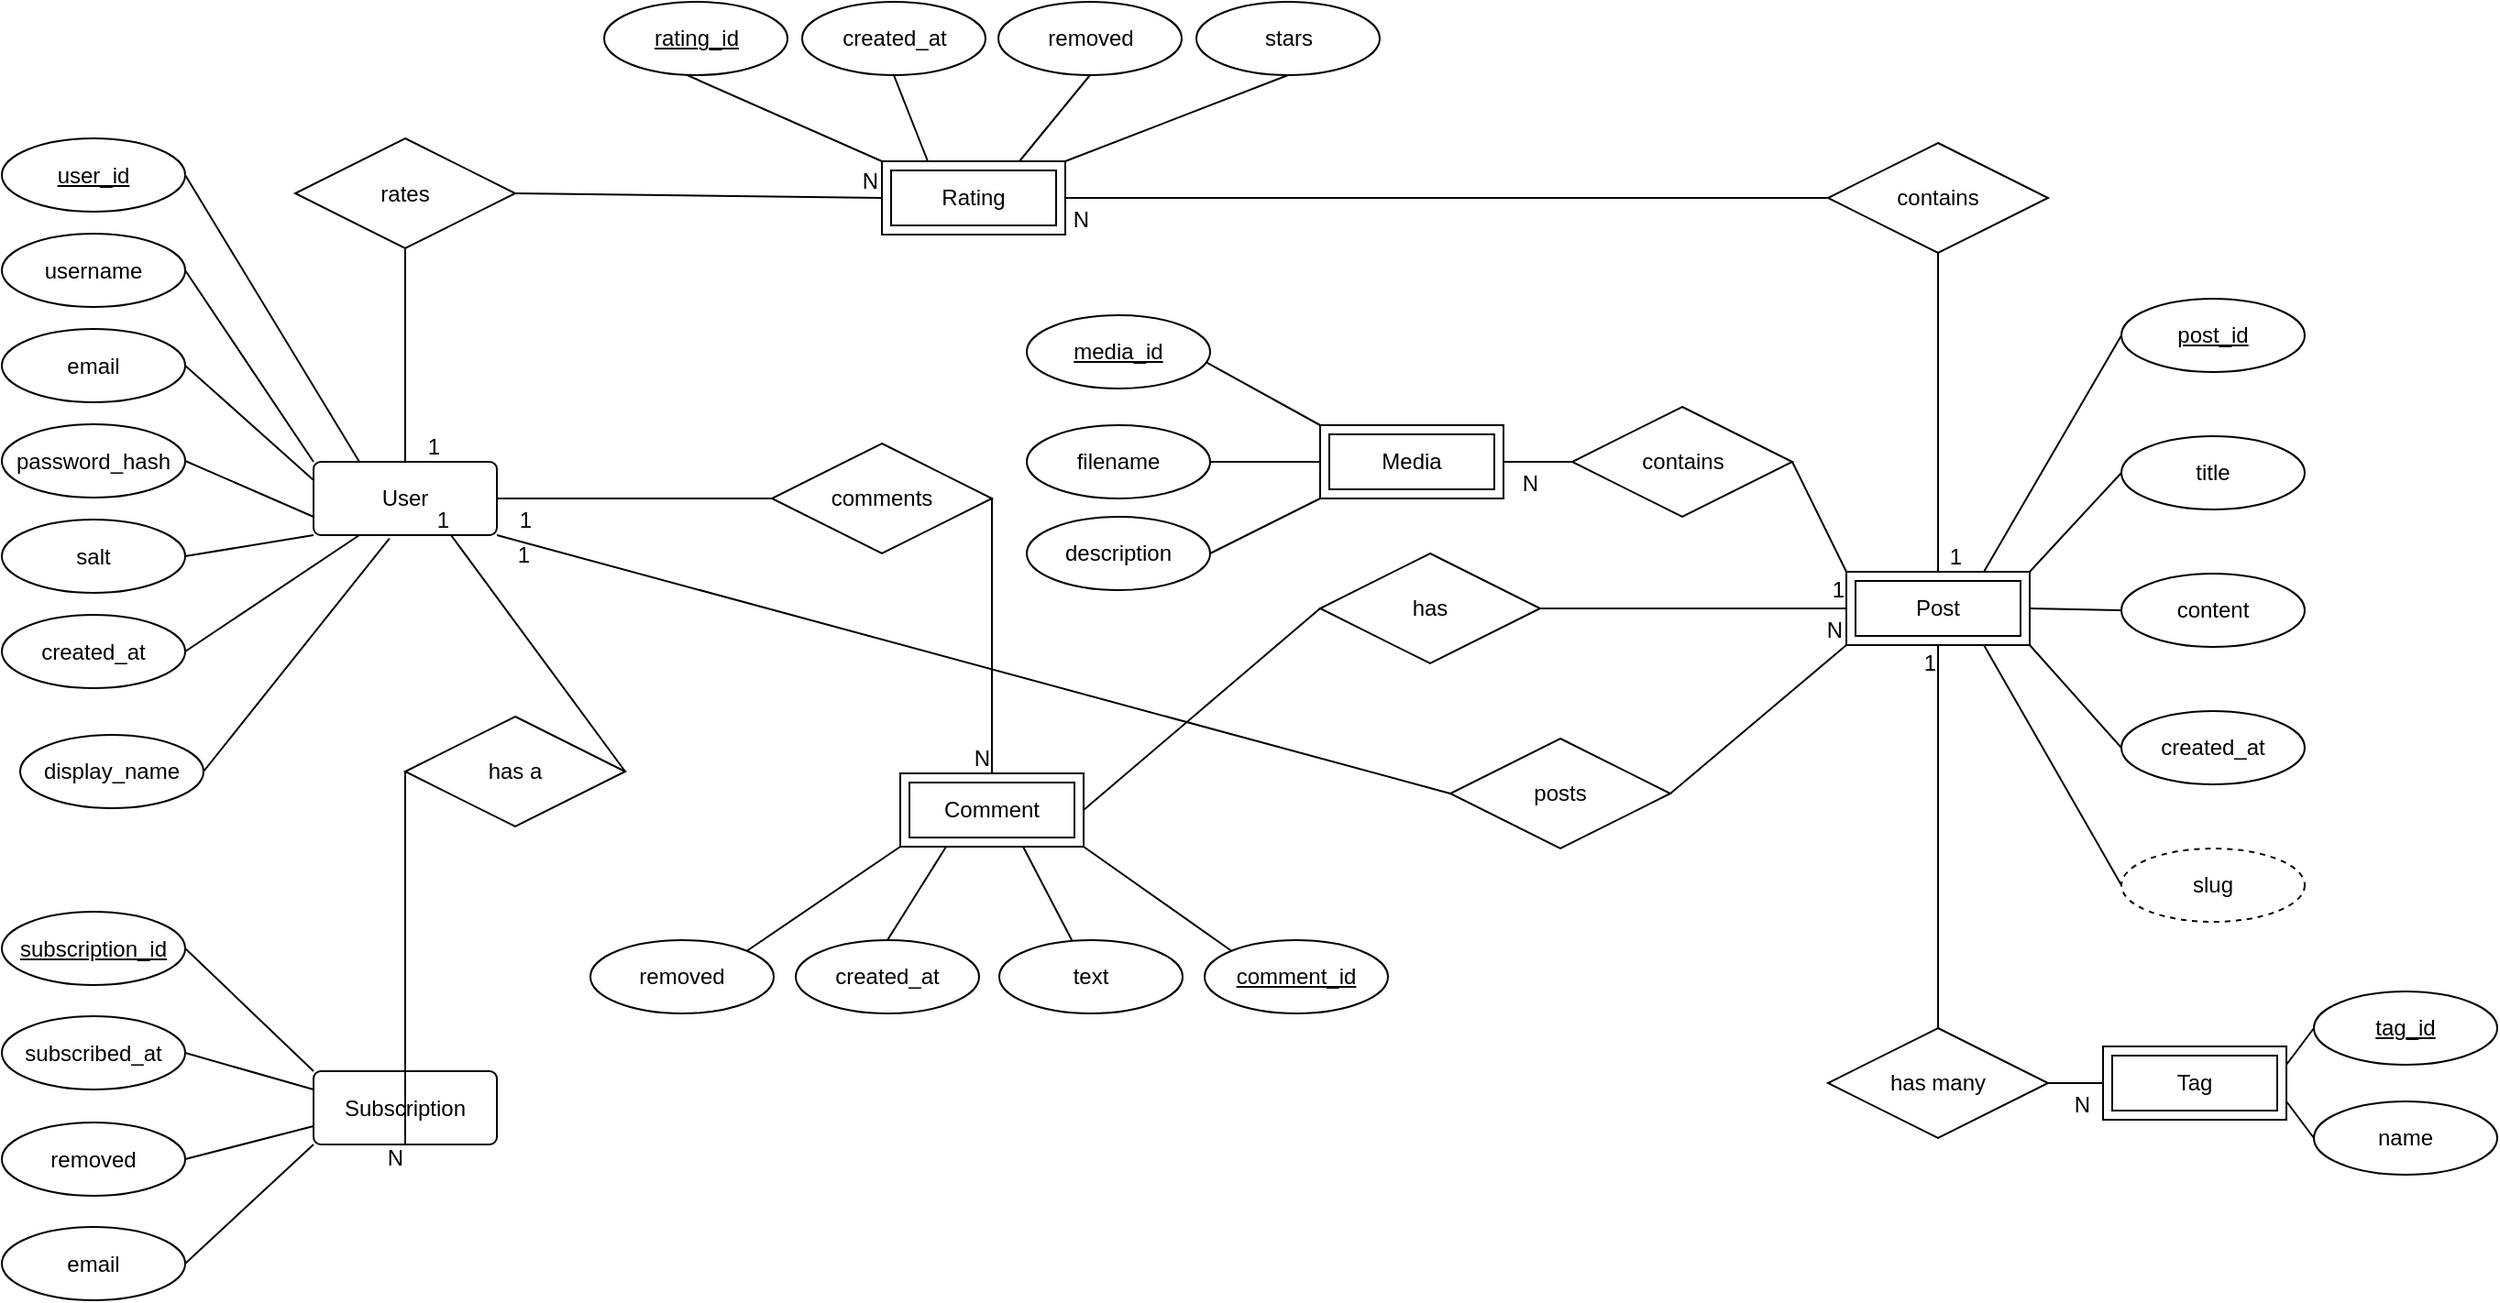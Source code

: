 <mxfile version="22.1.5" type="github">
  <diagram id="R2lEEEUBdFMjLlhIrx00" name="Page-1">
    <mxGraphModel dx="1128" dy="2046" grid="1" gridSize="10" guides="1" tooltips="1" connect="1" arrows="1" fold="1" page="1" pageScale="1" pageWidth="850" pageHeight="1100" math="0" shadow="0" extFonts="Permanent Marker^https://fonts.googleapis.com/css?family=Permanent+Marker">
      <root>
        <mxCell id="0" />
        <mxCell id="1" parent="0" />
        <mxCell id="sRpCe-yu5LOxPwtg6V8U-10" value="username" style="ellipse;whiteSpace=wrap;html=1;align=center;" parent="1" vertex="1">
          <mxGeometry x="70" y="-863.5" width="100" height="40" as="geometry" />
        </mxCell>
        <mxCell id="sRpCe-yu5LOxPwtg6V8U-11" value="email" style="ellipse;whiteSpace=wrap;html=1;align=center;" parent="1" vertex="1">
          <mxGeometry x="70" y="-811.5" width="100" height="40" as="geometry" />
        </mxCell>
        <mxCell id="sRpCe-yu5LOxPwtg6V8U-12" value="password_hash" style="ellipse;whiteSpace=wrap;html=1;align=center;" parent="1" vertex="1">
          <mxGeometry x="70" y="-759.5" width="100" height="40" as="geometry" />
        </mxCell>
        <mxCell id="sRpCe-yu5LOxPwtg6V8U-13" value="salt" style="ellipse;whiteSpace=wrap;html=1;align=center;" parent="1" vertex="1">
          <mxGeometry x="70" y="-707.5" width="100" height="40" as="geometry" />
        </mxCell>
        <mxCell id="sRpCe-yu5LOxPwtg6V8U-14" value="created_at" style="ellipse;whiteSpace=wrap;html=1;align=center;" parent="1" vertex="1">
          <mxGeometry x="70" y="-655.5" width="100" height="40" as="geometry" />
        </mxCell>
        <mxCell id="sRpCe-yu5LOxPwtg6V8U-31" value="removed" style="ellipse;whiteSpace=wrap;html=1;align=center;direction=west;" parent="1" vertex="1">
          <mxGeometry x="613.5" y="-990" width="100" height="40" as="geometry" />
        </mxCell>
        <mxCell id="sRpCe-yu5LOxPwtg6V8U-33" value="User" style="rounded=1;arcSize=10;whiteSpace=wrap;html=1;align=center;" parent="1" vertex="1">
          <mxGeometry x="240" y="-739" width="100" height="40" as="geometry" />
        </mxCell>
        <mxCell id="sRpCe-yu5LOxPwtg6V8U-36" value="Rating" style="shape=ext;margin=3;double=1;whiteSpace=wrap;html=1;align=center;" parent="1" vertex="1">
          <mxGeometry x="550" y="-903" width="100" height="40" as="geometry" />
        </mxCell>
        <mxCell id="sRpCe-yu5LOxPwtg6V8U-37" value="Comment" style="shape=ext;margin=3;double=1;whiteSpace=wrap;html=1;align=center;" parent="1" vertex="1">
          <mxGeometry x="560" y="-569" width="100" height="40" as="geometry" />
        </mxCell>
        <mxCell id="QnJ6NagRt4sesBqJA9xz-1" value="user_id" style="ellipse;whiteSpace=wrap;html=1;align=center;fontStyle=4;" parent="1" vertex="1">
          <mxGeometry x="70" y="-915.5" width="100" height="40" as="geometry" />
        </mxCell>
        <mxCell id="mff1o37WmtUaHKgcCLol-2" value="Media" style="shape=ext;margin=3;double=1;whiteSpace=wrap;html=1;align=center;" parent="1" vertex="1">
          <mxGeometry x="789" y="-759" width="100" height="40" as="geometry" />
        </mxCell>
        <mxCell id="QnJ6NagRt4sesBqJA9xz-2" value="created_at" style="ellipse;whiteSpace=wrap;html=1;align=center;" parent="1" vertex="1">
          <mxGeometry x="506.5" y="-990" width="100" height="40" as="geometry" />
        </mxCell>
        <mxCell id="QnJ6NagRt4sesBqJA9xz-3" value="" style="endArrow=none;html=1;rounded=0;exitX=0;exitY=0;exitDx=0;exitDy=0;entryX=0;entryY=0.5;entryDx=0;entryDy=0;" parent="1" source="sRpCe-yu5LOxPwtg6V8U-36" target="bmVID7-l883A8fnjupgu-24" edge="1">
          <mxGeometry relative="1" as="geometry">
            <mxPoint x="680" y="-764" as="sourcePoint" />
            <mxPoint x="690" y="-935" as="targetPoint" />
          </mxGeometry>
        </mxCell>
        <mxCell id="QnJ6NagRt4sesBqJA9xz-4" value="" style="endArrow=none;html=1;rounded=0;entryX=0.5;entryY=1;entryDx=0;entryDy=0;exitX=0.25;exitY=0;exitDx=0;exitDy=0;" parent="1" source="sRpCe-yu5LOxPwtg6V8U-36" target="QnJ6NagRt4sesBqJA9xz-2" edge="1">
          <mxGeometry relative="1" as="geometry">
            <mxPoint x="670" y="-884" as="sourcePoint" />
            <mxPoint x="700" y="-925" as="targetPoint" />
          </mxGeometry>
        </mxCell>
        <mxCell id="QnJ6NagRt4sesBqJA9xz-5" value="" style="endArrow=none;html=1;rounded=0;exitX=0.75;exitY=0;exitDx=0;exitDy=0;entryX=0.5;entryY=0;entryDx=0;entryDy=0;" parent="1" source="sRpCe-yu5LOxPwtg6V8U-36" target="sRpCe-yu5LOxPwtg6V8U-31" edge="1">
          <mxGeometry relative="1" as="geometry">
            <mxPoint x="670" y="-883" as="sourcePoint" />
            <mxPoint x="710" y="-915" as="targetPoint" />
          </mxGeometry>
        </mxCell>
        <mxCell id="QnJ6NagRt4sesBqJA9xz-6" value="text" style="ellipse;whiteSpace=wrap;html=1;align=center;" parent="1" vertex="1">
          <mxGeometry x="614" y="-478" width="100" height="40" as="geometry" />
        </mxCell>
        <mxCell id="QnJ6NagRt4sesBqJA9xz-7" value="created_at" style="ellipse;whiteSpace=wrap;html=1;align=center;" parent="1" vertex="1">
          <mxGeometry x="503" y="-478" width="100" height="40" as="geometry" />
        </mxCell>
        <mxCell id="QnJ6NagRt4sesBqJA9xz-8" value="" style="endArrow=none;html=1;rounded=0;entryX=0.5;entryY=0;entryDx=0;entryDy=0;exitX=0.25;exitY=1;exitDx=0;exitDy=0;" parent="1" source="sRpCe-yu5LOxPwtg6V8U-37" target="QnJ6NagRt4sesBqJA9xz-7" edge="1">
          <mxGeometry relative="1" as="geometry">
            <mxPoint x="590" y="-535" as="sourcePoint" />
            <mxPoint x="960" y="-792" as="targetPoint" />
          </mxGeometry>
        </mxCell>
        <mxCell id="QnJ6NagRt4sesBqJA9xz-9" value="" style="endArrow=none;html=1;rounded=0;exitX=0.67;exitY=1;exitDx=0;exitDy=0;exitPerimeter=0;" parent="1" source="sRpCe-yu5LOxPwtg6V8U-37" target="QnJ6NagRt4sesBqJA9xz-6" edge="1">
          <mxGeometry relative="1" as="geometry">
            <mxPoint x="630" y="-515" as="sourcePoint" />
            <mxPoint x="820" y="-635" as="targetPoint" />
          </mxGeometry>
        </mxCell>
        <mxCell id="QnJ6NagRt4sesBqJA9xz-11" value="" style="endArrow=none;html=1;rounded=0;exitX=1;exitY=0.5;exitDx=0;exitDy=0;entryX=0.25;entryY=0;entryDx=0;entryDy=0;" parent="1" source="QnJ6NagRt4sesBqJA9xz-1" target="sRpCe-yu5LOxPwtg6V8U-33" edge="1">
          <mxGeometry relative="1" as="geometry">
            <mxPoint x="460" y="-709" as="sourcePoint" />
            <mxPoint x="620" y="-709" as="targetPoint" />
          </mxGeometry>
        </mxCell>
        <mxCell id="mff1o37WmtUaHKgcCLol-12" value="Tag" style="shape=ext;margin=3;double=1;whiteSpace=wrap;html=1;align=center;" parent="1" vertex="1">
          <mxGeometry x="1216" y="-420" width="100" height="40" as="geometry" />
        </mxCell>
        <mxCell id="QnJ6NagRt4sesBqJA9xz-12" value="" style="endArrow=none;html=1;rounded=0;exitX=1;exitY=0.5;exitDx=0;exitDy=0;entryX=0;entryY=1;entryDx=0;entryDy=0;" parent="1" source="sRpCe-yu5LOxPwtg6V8U-13" target="sRpCe-yu5LOxPwtg6V8U-33" edge="1">
          <mxGeometry relative="1" as="geometry">
            <mxPoint x="180" y="-839" as="sourcePoint" />
            <mxPoint x="290" y="-729" as="targetPoint" />
          </mxGeometry>
        </mxCell>
        <mxCell id="QnJ6NagRt4sesBqJA9xz-13" value="" style="endArrow=none;html=1;rounded=0;exitX=1;exitY=0.5;exitDx=0;exitDy=0;entryX=0;entryY=0.75;entryDx=0;entryDy=0;" parent="1" source="sRpCe-yu5LOxPwtg6V8U-12" target="sRpCe-yu5LOxPwtg6V8U-33" edge="1">
          <mxGeometry relative="1" as="geometry">
            <mxPoint x="190" y="-829" as="sourcePoint" />
            <mxPoint x="300" y="-719" as="targetPoint" />
          </mxGeometry>
        </mxCell>
        <mxCell id="QnJ6NagRt4sesBqJA9xz-14" value="" style="endArrow=none;html=1;rounded=0;exitX=1;exitY=0.5;exitDx=0;exitDy=0;entryX=0;entryY=0.25;entryDx=0;entryDy=0;" parent="1" source="sRpCe-yu5LOxPwtg6V8U-11" target="sRpCe-yu5LOxPwtg6V8U-33" edge="1">
          <mxGeometry relative="1" as="geometry">
            <mxPoint x="200" y="-819" as="sourcePoint" />
            <mxPoint x="310" y="-709" as="targetPoint" />
          </mxGeometry>
        </mxCell>
        <mxCell id="QnJ6NagRt4sesBqJA9xz-15" value="" style="endArrow=none;html=1;rounded=0;exitX=1;exitY=0.5;exitDx=0;exitDy=0;entryX=0;entryY=0;entryDx=0;entryDy=0;" parent="1" source="sRpCe-yu5LOxPwtg6V8U-10" target="sRpCe-yu5LOxPwtg6V8U-33" edge="1">
          <mxGeometry relative="1" as="geometry">
            <mxPoint x="210" y="-809" as="sourcePoint" />
            <mxPoint x="320" y="-699" as="targetPoint" />
          </mxGeometry>
        </mxCell>
        <mxCell id="QnJ6NagRt4sesBqJA9xz-16" value="" style="endArrow=none;html=1;rounded=0;exitX=1;exitY=0.5;exitDx=0;exitDy=0;entryX=0.25;entryY=1;entryDx=0;entryDy=0;" parent="1" source="sRpCe-yu5LOxPwtg6V8U-14" target="sRpCe-yu5LOxPwtg6V8U-33" edge="1">
          <mxGeometry relative="1" as="geometry">
            <mxPoint x="180" y="-631" as="sourcePoint" />
            <mxPoint x="265" y="-689" as="targetPoint" />
          </mxGeometry>
        </mxCell>
        <mxCell id="VMuPDI3IVHIFIsVgMCY_-20" value="" style="endArrow=none;html=1;rounded=0;entryX=0;entryY=0;entryDx=0;entryDy=0;exitX=1;exitY=1;exitDx=0;exitDy=0;" parent="1" source="sRpCe-yu5LOxPwtg6V8U-37" target="bmVID7-l883A8fnjupgu-25" edge="1">
          <mxGeometry relative="1" as="geometry">
            <mxPoint x="430" y="-393" as="sourcePoint" />
            <mxPoint x="810" y="-763" as="targetPoint" />
          </mxGeometry>
        </mxCell>
        <mxCell id="QnJ6NagRt4sesBqJA9xz-17" value="removed" style="ellipse;whiteSpace=wrap;html=1;align=center;" parent="1" vertex="1">
          <mxGeometry x="391" y="-478" width="100" height="40" as="geometry" />
        </mxCell>
        <mxCell id="QnJ6NagRt4sesBqJA9xz-18" value="" style="endArrow=none;html=1;rounded=0;entryX=1;entryY=0;entryDx=0;entryDy=0;exitX=0;exitY=1;exitDx=0;exitDy=0;" parent="1" source="sRpCe-yu5LOxPwtg6V8U-37" target="QnJ6NagRt4sesBqJA9xz-17" edge="1">
          <mxGeometry relative="1" as="geometry">
            <mxPoint x="755" y="-737" as="sourcePoint" />
            <mxPoint x="820" y="-808" as="targetPoint" />
          </mxGeometry>
        </mxCell>
        <mxCell id="4q2gUeuJEuAFipxijDYp-1" value="Post" style="shape=ext;margin=3;double=1;whiteSpace=wrap;html=1;align=center;" parent="1" vertex="1">
          <mxGeometry x="1076" y="-679" width="100" height="40" as="geometry" />
        </mxCell>
        <mxCell id="4q2gUeuJEuAFipxijDYp-2" value="created_at" style="ellipse;whiteSpace=wrap;html=1;align=center;" parent="1" vertex="1">
          <mxGeometry x="1226" y="-603" width="100" height="40" as="geometry" />
        </mxCell>
        <mxCell id="4q2gUeuJEuAFipxijDYp-4" value="content" style="ellipse;whiteSpace=wrap;html=1;align=center;" parent="1" vertex="1">
          <mxGeometry x="1226" y="-678" width="100" height="40" as="geometry" />
        </mxCell>
        <mxCell id="4q2gUeuJEuAFipxijDYp-5" value="title" style="ellipse;whiteSpace=wrap;html=1;align=center;" parent="1" vertex="1">
          <mxGeometry x="1226" y="-753" width="100" height="40" as="geometry" />
        </mxCell>
        <mxCell id="4q2gUeuJEuAFipxijDYp-7" value="" style="endArrow=none;html=1;rounded=0;entryX=0;entryY=0.5;entryDx=0;entryDy=0;exitX=1;exitY=1;exitDx=0;exitDy=0;" parent="1" source="4q2gUeuJEuAFipxijDYp-1" target="4q2gUeuJEuAFipxijDYp-2" edge="1">
          <mxGeometry relative="1" as="geometry">
            <mxPoint x="1146" y="-633" as="sourcePoint" />
            <mxPoint x="1046" y="-733" as="targetPoint" />
          </mxGeometry>
        </mxCell>
        <mxCell id="4q2gUeuJEuAFipxijDYp-9" value="" style="endArrow=none;html=1;rounded=0;entryX=0;entryY=0.5;entryDx=0;entryDy=0;exitX=1;exitY=0.5;exitDx=0;exitDy=0;" parent="1" source="4q2gUeuJEuAFipxijDYp-1" target="4q2gUeuJEuAFipxijDYp-4" edge="1">
          <mxGeometry relative="1" as="geometry">
            <mxPoint x="906" y="-713" as="sourcePoint" />
            <mxPoint x="1066" y="-713" as="targetPoint" />
          </mxGeometry>
        </mxCell>
        <mxCell id="4q2gUeuJEuAFipxijDYp-10" value="" style="endArrow=none;html=1;rounded=0;entryX=0;entryY=0.5;entryDx=0;entryDy=0;exitX=1;exitY=0;exitDx=0;exitDy=0;" parent="1" source="4q2gUeuJEuAFipxijDYp-1" target="4q2gUeuJEuAFipxijDYp-5" edge="1">
          <mxGeometry relative="1" as="geometry">
            <mxPoint x="916" y="-703" as="sourcePoint" />
            <mxPoint x="1076" y="-703" as="targetPoint" />
          </mxGeometry>
        </mxCell>
        <mxCell id="4q2gUeuJEuAFipxijDYp-11" value="" style="endArrow=none;html=1;rounded=0;entryX=0;entryY=0.5;entryDx=0;entryDy=0;exitX=0.75;exitY=0;exitDx=0;exitDy=0;" parent="1" source="4q2gUeuJEuAFipxijDYp-1" target="hD2R6FieleQ0oBK1p6Dk-5" edge="1">
          <mxGeometry relative="1" as="geometry">
            <mxPoint x="926" y="-693" as="sourcePoint" />
            <mxPoint x="1215" y="-785" as="targetPoint" />
          </mxGeometry>
        </mxCell>
        <mxCell id="QnJ6NagRt4sesBqJA9xz-19" value="subscribed_at" style="ellipse;whiteSpace=wrap;html=1;align=center;" parent="1" vertex="1">
          <mxGeometry x="70" y="-436.5" width="100" height="40" as="geometry" />
        </mxCell>
        <mxCell id="QnJ6NagRt4sesBqJA9xz-20" value="removed" style="ellipse;whiteSpace=wrap;html=1;align=center;" parent="1" vertex="1">
          <mxGeometry x="70" y="-378.5" width="100" height="40" as="geometry" />
        </mxCell>
        <mxCell id="QnJ6NagRt4sesBqJA9xz-24" value="Subscription" style="rounded=1;arcSize=10;whiteSpace=wrap;html=1;align=center;" parent="1" vertex="1">
          <mxGeometry x="240" y="-406.5" width="100" height="40" as="geometry" />
        </mxCell>
        <mxCell id="QnJ6NagRt4sesBqJA9xz-25" value="subscription_id" style="ellipse;whiteSpace=wrap;html=1;align=center;fontStyle=4;" parent="1" vertex="1">
          <mxGeometry x="70" y="-493.5" width="100" height="40" as="geometry" />
        </mxCell>
        <mxCell id="QnJ6NagRt4sesBqJA9xz-26" value="" style="endArrow=none;html=1;rounded=0;exitX=1;exitY=0.5;exitDx=0;exitDy=0;entryX=0;entryY=0;entryDx=0;entryDy=0;" parent="1" source="QnJ6NagRt4sesBqJA9xz-25" target="QnJ6NagRt4sesBqJA9xz-24" edge="1">
          <mxGeometry relative="1" as="geometry">
            <mxPoint x="460" y="-383.5" as="sourcePoint" />
            <mxPoint x="620" y="-383.5" as="targetPoint" />
          </mxGeometry>
        </mxCell>
        <mxCell id="QnJ6NagRt4sesBqJA9xz-29" value="" style="endArrow=none;html=1;rounded=0;exitX=1;exitY=0.5;exitDx=0;exitDy=0;entryX=0;entryY=0.75;entryDx=0;entryDy=0;" parent="1" source="QnJ6NagRt4sesBqJA9xz-20" target="QnJ6NagRt4sesBqJA9xz-24" edge="1">
          <mxGeometry relative="1" as="geometry">
            <mxPoint x="200" y="-493.5" as="sourcePoint" />
            <mxPoint x="310" y="-383.5" as="targetPoint" />
          </mxGeometry>
        </mxCell>
        <mxCell id="QnJ6NagRt4sesBqJA9xz-30" value="" style="endArrow=none;html=1;rounded=0;exitX=1;exitY=0.5;exitDx=0;exitDy=0;entryX=0;entryY=0.25;entryDx=0;entryDy=0;" parent="1" source="QnJ6NagRt4sesBqJA9xz-19" target="QnJ6NagRt4sesBqJA9xz-24" edge="1">
          <mxGeometry relative="1" as="geometry">
            <mxPoint x="210" y="-483.5" as="sourcePoint" />
            <mxPoint x="320" y="-373.5" as="targetPoint" />
          </mxGeometry>
        </mxCell>
        <mxCell id="bmVID7-l883A8fnjupgu-1" value="description" style="ellipse;whiteSpace=wrap;html=1;align=center;" parent="1" vertex="1">
          <mxGeometry x="629" y="-709" width="100" height="40" as="geometry" />
        </mxCell>
        <mxCell id="bmVID7-l883A8fnjupgu-2" value="filename" style="ellipse;whiteSpace=wrap;html=1;align=center;" parent="1" vertex="1">
          <mxGeometry x="629" y="-759" width="100" height="40" as="geometry" />
        </mxCell>
        <mxCell id="bmVID7-l883A8fnjupgu-4" value="" style="endArrow=none;html=1;rounded=0;entryX=0;entryY=0;entryDx=0;entryDy=0;exitX=0.961;exitY=0.368;exitDx=0;exitDy=0;exitPerimeter=0;" parent="1" target="mff1o37WmtUaHKgcCLol-2" edge="1">
          <mxGeometry relative="1" as="geometry">
            <mxPoint x="725.1" y="-794.28" as="sourcePoint" />
            <mxPoint x="789" y="-819" as="targetPoint" />
          </mxGeometry>
        </mxCell>
        <mxCell id="bmVID7-l883A8fnjupgu-5" value="" style="endArrow=none;html=1;rounded=0;exitX=1;exitY=0.5;exitDx=0;exitDy=0;entryX=0;entryY=0.5;entryDx=0;entryDy=0;" parent="1" source="bmVID7-l883A8fnjupgu-2" target="mff1o37WmtUaHKgcCLol-2" edge="1">
          <mxGeometry relative="1" as="geometry">
            <mxPoint x="749" y="-867" as="sourcePoint" />
            <mxPoint x="809" y="-899" as="targetPoint" />
          </mxGeometry>
        </mxCell>
        <mxCell id="bmVID7-l883A8fnjupgu-6" value="" style="endArrow=none;html=1;rounded=0;exitX=1;exitY=0.5;exitDx=0;exitDy=0;entryX=0;entryY=1;entryDx=0;entryDy=0;" parent="1" source="bmVID7-l883A8fnjupgu-1" target="mff1o37WmtUaHKgcCLol-2" edge="1">
          <mxGeometry relative="1" as="geometry">
            <mxPoint x="759" y="-857" as="sourcePoint" />
            <mxPoint x="819" y="-889" as="targetPoint" />
          </mxGeometry>
        </mxCell>
        <mxCell id="bmVID7-l883A8fnjupgu-7" value="name" style="ellipse;whiteSpace=wrap;html=1;align=center;" parent="1" vertex="1">
          <mxGeometry x="1331" y="-390" width="100" height="40" as="geometry" />
        </mxCell>
        <mxCell id="bmVID7-l883A8fnjupgu-11" value="" style="endArrow=none;html=1;rounded=0;exitX=0;exitY=0.5;exitDx=0;exitDy=0;entryX=1;entryY=0.25;entryDx=0;entryDy=0;" parent="1" source="kRNr1e6ObC9EewDBke9c-3" target="mff1o37WmtUaHKgcCLol-12" edge="1">
          <mxGeometry relative="1" as="geometry">
            <mxPoint x="876.0" y="-430" as="sourcePoint" />
            <mxPoint x="1226" y="-440" as="targetPoint" />
          </mxGeometry>
        </mxCell>
        <mxCell id="bmVID7-l883A8fnjupgu-12" value="" style="endArrow=none;html=1;rounded=0;exitX=0;exitY=0.5;exitDx=0;exitDy=0;entryX=1;entryY=0.75;entryDx=0;entryDy=0;" parent="1" source="bmVID7-l883A8fnjupgu-7" target="mff1o37WmtUaHKgcCLol-12" edge="1">
          <mxGeometry relative="1" as="geometry">
            <mxPoint x="886" y="-420" as="sourcePoint" />
            <mxPoint x="946" y="-410" as="targetPoint" />
          </mxGeometry>
        </mxCell>
        <mxCell id="bmVID7-l883A8fnjupgu-13" value="email" style="ellipse;whiteSpace=wrap;html=1;align=center;" parent="1" vertex="1">
          <mxGeometry x="70" y="-321.5" width="100" height="40" as="geometry" />
        </mxCell>
        <mxCell id="bmVID7-l883A8fnjupgu-17" value="" style="endArrow=none;html=1;rounded=0;exitX=1;exitY=0.5;exitDx=0;exitDy=0;entryX=0;entryY=1;entryDx=0;entryDy=0;" parent="1" source="bmVID7-l883A8fnjupgu-13" target="QnJ6NagRt4sesBqJA9xz-24" edge="1">
          <mxGeometry relative="1" as="geometry">
            <mxPoint x="360" y="-413.5" as="sourcePoint" />
            <mxPoint x="520" y="-413.5" as="targetPoint" />
          </mxGeometry>
        </mxCell>
        <mxCell id="hD2R6FieleQ0oBK1p6Dk-4" value="" style="endArrow=none;html=1;rounded=0;entryX=0;entryY=0.5;entryDx=0;entryDy=0;exitX=0.75;exitY=1;exitDx=0;exitDy=0;" parent="1" source="4q2gUeuJEuAFipxijDYp-1" target="03DKpXiQSp9vVliFnkjt-1" edge="1">
          <mxGeometry relative="1" as="geometry">
            <mxPoint x="1006" y="-543" as="sourcePoint" />
            <mxPoint x="1226" y="-533" as="targetPoint" />
          </mxGeometry>
        </mxCell>
        <mxCell id="hD2R6FieleQ0oBK1p6Dk-5" value="post_id" style="ellipse;whiteSpace=wrap;html=1;align=center;fontStyle=4;" parent="1" vertex="1">
          <mxGeometry x="1226" y="-828" width="100" height="40" as="geometry" />
        </mxCell>
        <mxCell id="kRNr1e6ObC9EewDBke9c-3" value="tag_id" style="ellipse;whiteSpace=wrap;html=1;align=center;fontStyle=4;" parent="1" vertex="1">
          <mxGeometry x="1331" y="-450" width="100" height="40" as="geometry" />
        </mxCell>
        <mxCell id="kRNr1e6ObC9EewDBke9c-4" value="media_id" style="ellipse;whiteSpace=wrap;html=1;align=center;fontStyle=4;" parent="1" vertex="1">
          <mxGeometry x="629" y="-819" width="100" height="40" as="geometry" />
        </mxCell>
        <mxCell id="bmVID7-l883A8fnjupgu-24" value="rating_id" style="ellipse;whiteSpace=wrap;html=1;align=center;fontStyle=4;" parent="1" vertex="1">
          <mxGeometry x="398.5" y="-990" width="100" height="40" as="geometry" />
        </mxCell>
        <mxCell id="bmVID7-l883A8fnjupgu-25" value="comment_id" style="ellipse;whiteSpace=wrap;html=1;align=center;fontStyle=4;" parent="1" vertex="1">
          <mxGeometry x="726" y="-478" width="100" height="40" as="geometry" />
        </mxCell>
        <mxCell id="bmVID7-l883A8fnjupgu-26" value="display_name" style="ellipse;whiteSpace=wrap;html=1;align=center;" parent="1" vertex="1">
          <mxGeometry x="80" y="-590" width="100" height="40" as="geometry" />
        </mxCell>
        <mxCell id="bmVID7-l883A8fnjupgu-29" value="" style="endArrow=none;html=1;rounded=0;exitX=0.414;exitY=1.045;exitDx=0;exitDy=0;entryX=1;entryY=0.5;entryDx=0;entryDy=0;exitPerimeter=0;" parent="1" source="sRpCe-yu5LOxPwtg6V8U-33" target="bmVID7-l883A8fnjupgu-26" edge="1">
          <mxGeometry relative="1" as="geometry">
            <mxPoint x="280" y="-699" as="sourcePoint" />
            <mxPoint x="240" y="-637" as="targetPoint" />
          </mxGeometry>
        </mxCell>
        <mxCell id="03DKpXiQSp9vVliFnkjt-1" value="slug" style="ellipse;whiteSpace=wrap;html=1;align=center;dashed=1;" parent="1" vertex="1">
          <mxGeometry x="1226" y="-528" width="100" height="40" as="geometry" />
        </mxCell>
        <mxCell id="W5paxhq5638L1sKTqAls-3" value="has a" style="shape=rhombus;perimeter=rhombusPerimeter;whiteSpace=wrap;html=1;align=center;" parent="1" vertex="1">
          <mxGeometry x="290" y="-600" width="120" height="60" as="geometry" />
        </mxCell>
        <mxCell id="l12H3DGH5kDHEvLbmHJn-1" value="stars" style="ellipse;whiteSpace=wrap;html=1;align=center;direction=west;" parent="1" vertex="1">
          <mxGeometry x="721.5" y="-990" width="100" height="40" as="geometry" />
        </mxCell>
        <mxCell id="l12H3DGH5kDHEvLbmHJn-2" value="" style="endArrow=none;html=1;rounded=0;exitX=1;exitY=0;exitDx=0;exitDy=0;entryX=0.5;entryY=0;entryDx=0;entryDy=0;" parent="1" source="sRpCe-yu5LOxPwtg6V8U-36" target="l12H3DGH5kDHEvLbmHJn-1" edge="1">
          <mxGeometry relative="1" as="geometry">
            <mxPoint x="660" y="-863" as="sourcePoint" />
            <mxPoint x="700" y="-850" as="targetPoint" />
          </mxGeometry>
        </mxCell>
        <mxCell id="l12H3DGH5kDHEvLbmHJn-3" value="rates" style="shape=rhombus;perimeter=rhombusPerimeter;whiteSpace=wrap;html=1;align=center;" parent="1" vertex="1">
          <mxGeometry x="230" y="-915.5" width="120" height="60" as="geometry" />
        </mxCell>
        <mxCell id="l12H3DGH5kDHEvLbmHJn-8" value="comments" style="shape=rhombus;perimeter=rhombusPerimeter;whiteSpace=wrap;html=1;align=center;" parent="1" vertex="1">
          <mxGeometry x="490" y="-749" width="120" height="60" as="geometry" />
        </mxCell>
        <mxCell id="l12H3DGH5kDHEvLbmHJn-11" value="contains" style="shape=rhombus;perimeter=rhombusPerimeter;whiteSpace=wrap;html=1;align=center;" parent="1" vertex="1">
          <mxGeometry x="926.5" y="-769" width="120" height="60" as="geometry" />
        </mxCell>
        <mxCell id="l12H3DGH5kDHEvLbmHJn-14" value="has many" style="shape=rhombus;perimeter=rhombusPerimeter;whiteSpace=wrap;html=1;align=center;" parent="1" vertex="1">
          <mxGeometry x="1066" y="-430" width="120" height="60" as="geometry" />
        </mxCell>
        <mxCell id="B_kOEvjzBSguyXkkSXOF-1" value="contains" style="shape=rhombus;perimeter=rhombusPerimeter;whiteSpace=wrap;html=1;align=center;" parent="1" vertex="1">
          <mxGeometry x="1066" y="-913" width="120" height="60" as="geometry" />
        </mxCell>
        <mxCell id="B_kOEvjzBSguyXkkSXOF-4" value="has" style="shape=rhombus;perimeter=rhombusPerimeter;whiteSpace=wrap;html=1;align=center;" parent="1" vertex="1">
          <mxGeometry x="789" y="-689" width="120" height="60" as="geometry" />
        </mxCell>
        <mxCell id="B_kOEvjzBSguyXkkSXOF-5" value="posts" style="shape=rhombus;perimeter=rhombusPerimeter;whiteSpace=wrap;html=1;align=center;" parent="1" vertex="1">
          <mxGeometry x="860" y="-588" width="120" height="60" as="geometry" />
        </mxCell>
        <mxCell id="B_kOEvjzBSguyXkkSXOF-6" value="" style="endArrow=none;html=1;rounded=0;exitX=1;exitY=0.5;exitDx=0;exitDy=0;entryX=0;entryY=0.5;entryDx=0;entryDy=0;" parent="1" source="sRpCe-yu5LOxPwtg6V8U-37" target="B_kOEvjzBSguyXkkSXOF-4" edge="1">
          <mxGeometry relative="1" as="geometry">
            <mxPoint x="810" y="-430" as="sourcePoint" />
            <mxPoint x="970" y="-430" as="targetPoint" />
          </mxGeometry>
        </mxCell>
        <mxCell id="B_kOEvjzBSguyXkkSXOF-7" value="" style="endArrow=none;html=1;rounded=0;exitX=1;exitY=0.5;exitDx=0;exitDy=0;entryX=0;entryY=0.5;entryDx=0;entryDy=0;" parent="1" source="B_kOEvjzBSguyXkkSXOF-4" target="4q2gUeuJEuAFipxijDYp-1" edge="1">
          <mxGeometry relative="1" as="geometry">
            <mxPoint x="560" y="-529" as="sourcePoint" />
            <mxPoint x="840" y="-529" as="targetPoint" />
          </mxGeometry>
        </mxCell>
        <mxCell id="HUkqqo-k7ItSTR8yh1af-1" value="" style="endArrow=none;html=1;rounded=0;entryX=1;entryY=0.5;entryDx=0;entryDy=0;exitX=0;exitY=0.5;exitDx=0;exitDy=0;" parent="1" source="l12H3DGH5kDHEvLbmHJn-8" target="sRpCe-yu5LOxPwtg6V8U-33" edge="1">
          <mxGeometry relative="1" as="geometry">
            <mxPoint x="400" y="-640" as="sourcePoint" />
            <mxPoint x="560" y="-640" as="targetPoint" />
          </mxGeometry>
        </mxCell>
        <mxCell id="HUkqqo-k7ItSTR8yh1af-2" value="1" style="resizable=0;html=1;whiteSpace=wrap;align=right;verticalAlign=bottom;" parent="HUkqqo-k7ItSTR8yh1af-1" connectable="0" vertex="1">
          <mxGeometry x="1" relative="1" as="geometry">
            <mxPoint x="20" y="20" as="offset" />
          </mxGeometry>
        </mxCell>
        <mxCell id="HUkqqo-k7ItSTR8yh1af-3" value="" style="endArrow=none;html=1;rounded=0;entryX=0.5;entryY=0;entryDx=0;entryDy=0;exitX=1;exitY=0.5;exitDx=0;exitDy=0;" parent="1" source="l12H3DGH5kDHEvLbmHJn-8" target="sRpCe-yu5LOxPwtg6V8U-37" edge="1">
          <mxGeometry relative="1" as="geometry">
            <mxPoint x="420" y="-630" as="sourcePoint" />
            <mxPoint x="580" y="-630" as="targetPoint" />
          </mxGeometry>
        </mxCell>
        <mxCell id="HUkqqo-k7ItSTR8yh1af-4" value="N" style="resizable=0;html=1;whiteSpace=wrap;align=right;verticalAlign=bottom;" parent="HUkqqo-k7ItSTR8yh1af-3" connectable="0" vertex="1">
          <mxGeometry x="1" relative="1" as="geometry" />
        </mxCell>
        <mxCell id="HUkqqo-k7ItSTR8yh1af-6" value="" style="endArrow=none;html=1;rounded=0;exitX=0.5;exitY=1;exitDx=0;exitDy=0;entryX=0.5;entryY=0;entryDx=0;entryDy=0;" parent="1" source="l12H3DGH5kDHEvLbmHJn-3" target="sRpCe-yu5LOxPwtg6V8U-33" edge="1">
          <mxGeometry relative="1" as="geometry">
            <mxPoint x="500" y="-709" as="sourcePoint" />
            <mxPoint x="360" y="-790" as="targetPoint" />
            <Array as="points" />
          </mxGeometry>
        </mxCell>
        <mxCell id="HUkqqo-k7ItSTR8yh1af-7" value="1" style="resizable=0;html=1;whiteSpace=wrap;align=right;verticalAlign=bottom;" parent="HUkqqo-k7ItSTR8yh1af-6" connectable="0" vertex="1">
          <mxGeometry x="1" relative="1" as="geometry">
            <mxPoint x="20" as="offset" />
          </mxGeometry>
        </mxCell>
        <mxCell id="HUkqqo-k7ItSTR8yh1af-8" value="" style="endArrow=none;html=1;rounded=0;entryX=0;entryY=0.5;entryDx=0;entryDy=0;exitX=1;exitY=0.5;exitDx=0;exitDy=0;" parent="1" source="l12H3DGH5kDHEvLbmHJn-3" target="sRpCe-yu5LOxPwtg6V8U-36" edge="1">
          <mxGeometry relative="1" as="geometry">
            <mxPoint x="398.5" y="-869" as="sourcePoint" />
            <mxPoint x="398.5" y="-719" as="targetPoint" />
          </mxGeometry>
        </mxCell>
        <mxCell id="HUkqqo-k7ItSTR8yh1af-9" value="N" style="resizable=0;html=1;whiteSpace=wrap;align=right;verticalAlign=bottom;" parent="HUkqqo-k7ItSTR8yh1af-8" connectable="0" vertex="1">
          <mxGeometry x="1" relative="1" as="geometry" />
        </mxCell>
        <mxCell id="HUkqqo-k7ItSTR8yh1af-10" value="" style="endArrow=none;html=1;rounded=0;entryX=1;entryY=0.5;entryDx=0;entryDy=0;exitX=0;exitY=0.5;exitDx=0;exitDy=0;" parent="1" source="B_kOEvjzBSguyXkkSXOF-1" target="sRpCe-yu5LOxPwtg6V8U-36" edge="1">
          <mxGeometry relative="1" as="geometry">
            <mxPoint x="1100" y="-840" as="sourcePoint" />
            <mxPoint x="960" y="-840" as="targetPoint" />
          </mxGeometry>
        </mxCell>
        <mxCell id="HUkqqo-k7ItSTR8yh1af-11" value="N" style="resizable=0;html=1;whiteSpace=wrap;align=right;verticalAlign=bottom;" parent="HUkqqo-k7ItSTR8yh1af-10" connectable="0" vertex="1">
          <mxGeometry x="1" relative="1" as="geometry">
            <mxPoint x="14" y="20" as="offset" />
          </mxGeometry>
        </mxCell>
        <mxCell id="HUkqqo-k7ItSTR8yh1af-12" value="" style="endArrow=none;html=1;rounded=0;entryX=0.5;entryY=0;entryDx=0;entryDy=0;exitX=0.5;exitY=1;exitDx=0;exitDy=0;" parent="1" source="B_kOEvjzBSguyXkkSXOF-1" target="4q2gUeuJEuAFipxijDYp-1" edge="1">
          <mxGeometry relative="1" as="geometry">
            <mxPoint x="1106" y="-810" as="sourcePoint" />
            <mxPoint x="956" y="-810" as="targetPoint" />
          </mxGeometry>
        </mxCell>
        <mxCell id="HUkqqo-k7ItSTR8yh1af-13" value="1" style="resizable=0;html=1;whiteSpace=wrap;align=right;verticalAlign=bottom;" parent="HUkqqo-k7ItSTR8yh1af-12" connectable="0" vertex="1">
          <mxGeometry x="1" relative="1" as="geometry">
            <mxPoint x="14" as="offset" />
          </mxGeometry>
        </mxCell>
        <mxCell id="HUkqqo-k7ItSTR8yh1af-14" value="" style="endArrow=none;html=1;rounded=0;entryX=0.75;entryY=1;entryDx=0;entryDy=0;exitX=1;exitY=0.5;exitDx=0;exitDy=0;" parent="1" source="W5paxhq5638L1sKTqAls-3" target="sRpCe-yu5LOxPwtg6V8U-33" edge="1">
          <mxGeometry relative="1" as="geometry">
            <mxPoint x="440" y="-279" as="sourcePoint" />
            <mxPoint x="290" y="-279" as="targetPoint" />
          </mxGeometry>
        </mxCell>
        <mxCell id="HUkqqo-k7ItSTR8yh1af-15" value="1" style="resizable=0;html=1;whiteSpace=wrap;align=right;verticalAlign=bottom;" parent="HUkqqo-k7ItSTR8yh1af-14" connectable="0" vertex="1">
          <mxGeometry x="1" relative="1" as="geometry" />
        </mxCell>
        <mxCell id="HUkqqo-k7ItSTR8yh1af-16" value="" style="endArrow=none;html=1;rounded=0;entryX=0.5;entryY=1;entryDx=0;entryDy=0;exitX=0;exitY=0.5;exitDx=0;exitDy=0;" parent="1" source="W5paxhq5638L1sKTqAls-3" target="QnJ6NagRt4sesBqJA9xz-24" edge="1">
          <mxGeometry relative="1" as="geometry">
            <mxPoint x="310" y="-338.5" as="sourcePoint" />
            <mxPoint x="310" y="-188.5" as="targetPoint" />
          </mxGeometry>
        </mxCell>
        <mxCell id="HUkqqo-k7ItSTR8yh1af-17" value="N" style="resizable=0;html=1;whiteSpace=wrap;align=right;verticalAlign=bottom;" parent="HUkqqo-k7ItSTR8yh1af-16" connectable="0" vertex="1">
          <mxGeometry x="1" relative="1" as="geometry">
            <mxPoint y="16" as="offset" />
          </mxGeometry>
        </mxCell>
        <mxCell id="HUkqqo-k7ItSTR8yh1af-18" value="" style="endArrow=none;html=1;rounded=0;entryX=0;entryY=1;entryDx=0;entryDy=0;exitX=1;exitY=0.5;exitDx=0;exitDy=0;" parent="1" source="B_kOEvjzBSguyXkkSXOF-5" target="4q2gUeuJEuAFipxijDYp-1" edge="1">
          <mxGeometry relative="1" as="geometry">
            <mxPoint x="1475" y="-230" as="sourcePoint" />
            <mxPoint x="910" y="-230" as="targetPoint" />
          </mxGeometry>
        </mxCell>
        <mxCell id="HUkqqo-k7ItSTR8yh1af-19" value="N" style="resizable=0;html=1;whiteSpace=wrap;align=right;verticalAlign=bottom;" parent="HUkqqo-k7ItSTR8yh1af-18" connectable="0" vertex="1">
          <mxGeometry x="1" relative="1" as="geometry" />
        </mxCell>
        <mxCell id="HUkqqo-k7ItSTR8yh1af-20" value="" style="endArrow=none;html=1;rounded=0;entryX=1;entryY=1;entryDx=0;entryDy=0;exitX=0;exitY=0.5;exitDx=0;exitDy=0;" parent="1" source="B_kOEvjzBSguyXkkSXOF-5" target="sRpCe-yu5LOxPwtg6V8U-33" edge="1">
          <mxGeometry relative="1" as="geometry">
            <mxPoint x="1180" y="-449" as="sourcePoint" />
            <mxPoint x="1180" y="-275" as="targetPoint" />
          </mxGeometry>
        </mxCell>
        <mxCell id="HUkqqo-k7ItSTR8yh1af-21" value="1" style="resizable=0;html=1;whiteSpace=wrap;align=right;verticalAlign=bottom;" parent="HUkqqo-k7ItSTR8yh1af-20" connectable="0" vertex="1">
          <mxGeometry x="1" relative="1" as="geometry">
            <mxPoint x="20" y="20" as="offset" />
          </mxGeometry>
        </mxCell>
        <mxCell id="HUkqqo-k7ItSTR8yh1af-22" value="" style="endArrow=none;html=1;rounded=0;exitX=0.5;exitY=0;exitDx=0;exitDy=0;entryX=0.5;entryY=1;entryDx=0;entryDy=0;" parent="1" source="l12H3DGH5kDHEvLbmHJn-14" target="4q2gUeuJEuAFipxijDYp-1" edge="1">
          <mxGeometry relative="1" as="geometry">
            <mxPoint x="966" y="-479" as="sourcePoint" />
            <mxPoint x="1101" y="-550" as="targetPoint" />
          </mxGeometry>
        </mxCell>
        <mxCell id="HUkqqo-k7ItSTR8yh1af-23" value="1" style="resizable=0;html=1;whiteSpace=wrap;align=right;verticalAlign=bottom;" parent="HUkqqo-k7ItSTR8yh1af-22" connectable="0" vertex="1">
          <mxGeometry x="1" relative="1" as="geometry">
            <mxPoint y="18" as="offset" />
          </mxGeometry>
        </mxCell>
        <mxCell id="HUkqqo-k7ItSTR8yh1af-24" value="" style="endArrow=none;html=1;rounded=0;entryX=0;entryY=0.5;entryDx=0;entryDy=0;exitX=1;exitY=0.5;exitDx=0;exitDy=0;" parent="1" source="l12H3DGH5kDHEvLbmHJn-14" target="mff1o37WmtUaHKgcCLol-12" edge="1">
          <mxGeometry relative="1" as="geometry">
            <mxPoint x="1086" y="-479" as="sourcePoint" />
            <mxPoint x="1086" y="-629" as="targetPoint" />
          </mxGeometry>
        </mxCell>
        <mxCell id="HUkqqo-k7ItSTR8yh1af-25" value="N" style="resizable=0;html=1;whiteSpace=wrap;align=right;verticalAlign=bottom;" parent="HUkqqo-k7ItSTR8yh1af-24" connectable="0" vertex="1">
          <mxGeometry x="1" relative="1" as="geometry">
            <mxPoint x="-6" y="20" as="offset" />
          </mxGeometry>
        </mxCell>
        <mxCell id="HUkqqo-k7ItSTR8yh1af-26" value="" style="endArrow=none;html=1;rounded=0;entryX=0;entryY=0;entryDx=0;entryDy=0;exitX=1;exitY=0.5;exitDx=0;exitDy=0;" parent="1" source="l12H3DGH5kDHEvLbmHJn-11" target="4q2gUeuJEuAFipxijDYp-1" edge="1">
          <mxGeometry relative="1" as="geometry">
            <mxPoint x="1285" y="-843" as="sourcePoint" />
            <mxPoint x="1285" y="-669" as="targetPoint" />
          </mxGeometry>
        </mxCell>
        <mxCell id="HUkqqo-k7ItSTR8yh1af-27" value="1" style="resizable=0;html=1;whiteSpace=wrap;align=right;verticalAlign=bottom;" parent="HUkqqo-k7ItSTR8yh1af-26" connectable="0" vertex="1">
          <mxGeometry x="1" relative="1" as="geometry">
            <mxPoint y="18" as="offset" />
          </mxGeometry>
        </mxCell>
        <mxCell id="HUkqqo-k7ItSTR8yh1af-28" value="" style="endArrow=none;html=1;rounded=0;entryX=1;entryY=0.5;entryDx=0;entryDy=0;exitX=0;exitY=0.5;exitDx=0;exitDy=0;" parent="1" source="l12H3DGH5kDHEvLbmHJn-11" target="mff1o37WmtUaHKgcCLol-2" edge="1">
          <mxGeometry relative="1" as="geometry">
            <mxPoint x="1154" y="-479" as="sourcePoint" />
            <mxPoint x="1154" y="-629" as="targetPoint" />
          </mxGeometry>
        </mxCell>
        <mxCell id="HUkqqo-k7ItSTR8yh1af-29" value="N" style="resizable=0;html=1;whiteSpace=wrap;align=right;verticalAlign=bottom;" parent="HUkqqo-k7ItSTR8yh1af-28" connectable="0" vertex="1">
          <mxGeometry x="1" relative="1" as="geometry">
            <mxPoint x="20" y="20" as="offset" />
          </mxGeometry>
        </mxCell>
      </root>
    </mxGraphModel>
  </diagram>
</mxfile>
